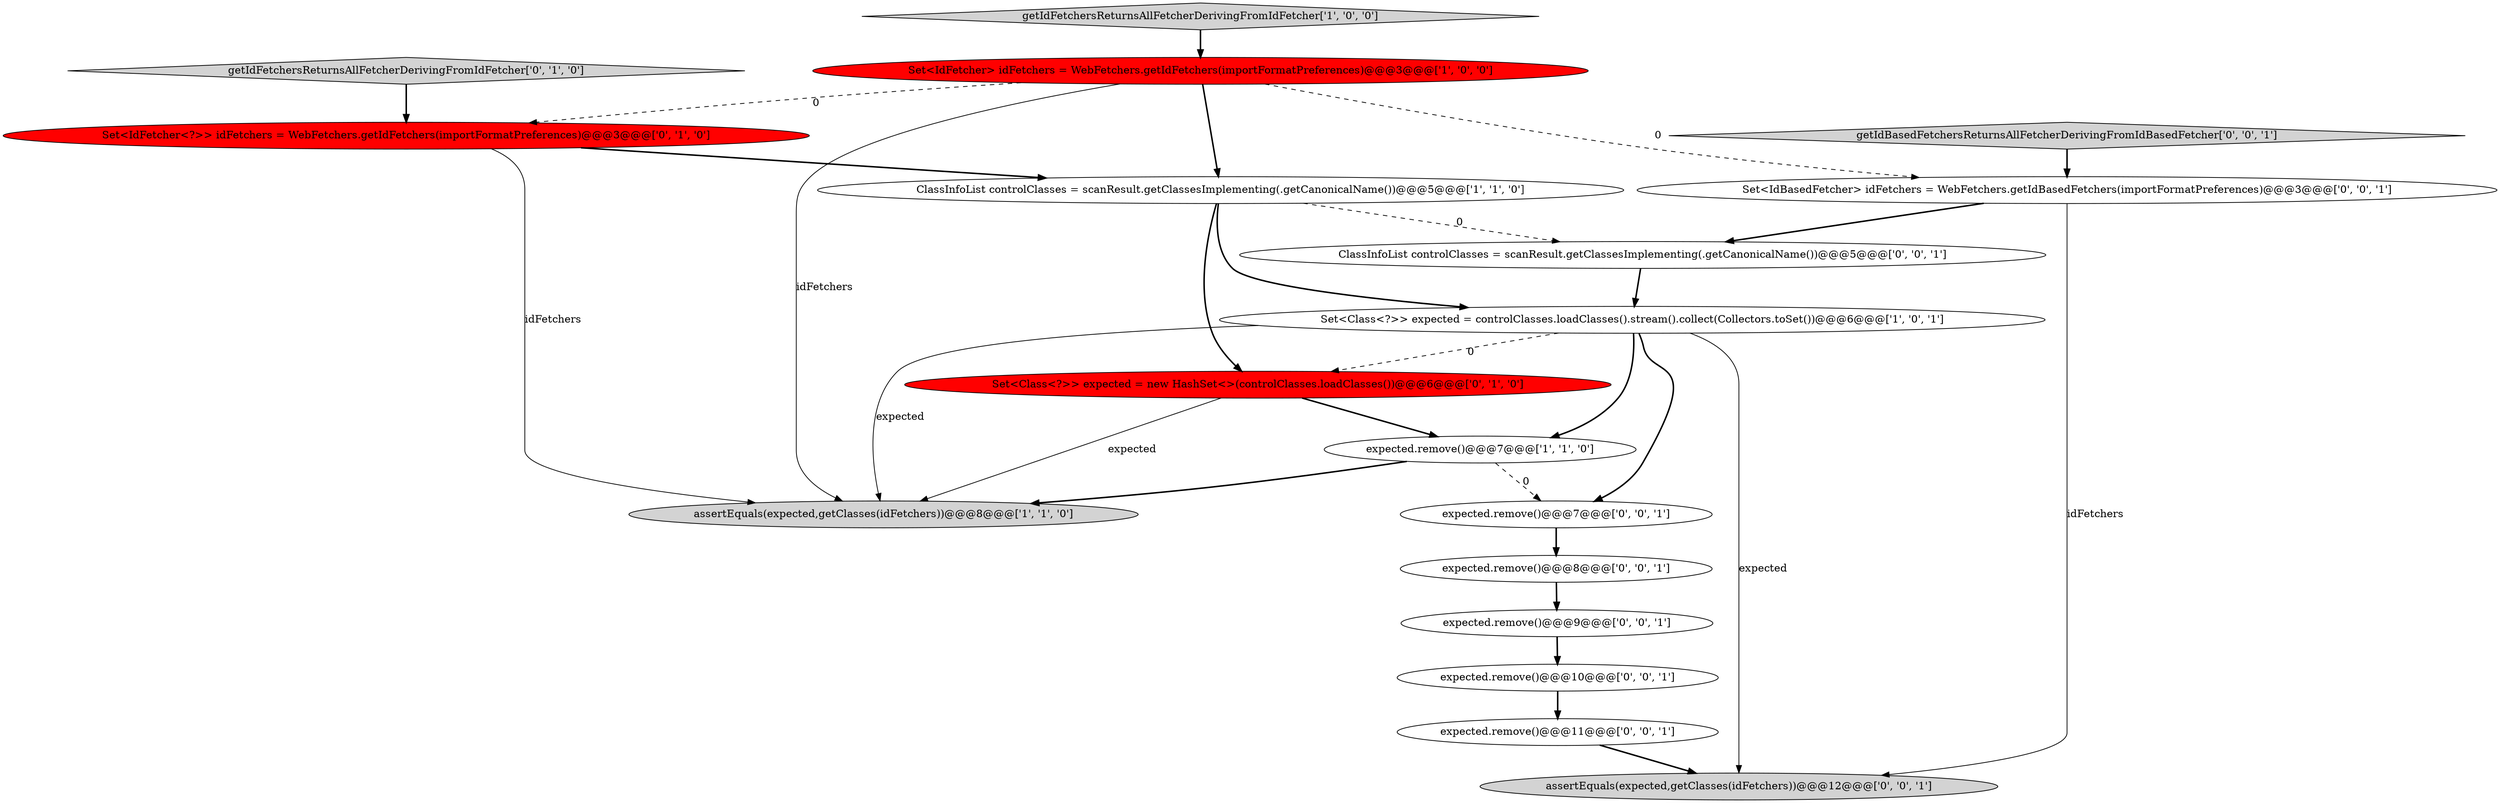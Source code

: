digraph {
6 [style = filled, label = "getIdFetchersReturnsAllFetcherDerivingFromIdFetcher['0', '1', '0']", fillcolor = lightgray, shape = diamond image = "AAA0AAABBB2BBB"];
0 [style = filled, label = "Set<Class<?>> expected = controlClasses.loadClasses().stream().collect(Collectors.toSet())@@@6@@@['1', '0', '1']", fillcolor = white, shape = ellipse image = "AAA0AAABBB1BBB"];
3 [style = filled, label = "expected.remove()@@@7@@@['1', '1', '0']", fillcolor = white, shape = ellipse image = "AAA0AAABBB1BBB"];
10 [style = filled, label = "Set<IdBasedFetcher> idFetchers = WebFetchers.getIdBasedFetchers(importFormatPreferences)@@@3@@@['0', '0', '1']", fillcolor = white, shape = ellipse image = "AAA0AAABBB3BBB"];
14 [style = filled, label = "expected.remove()@@@9@@@['0', '0', '1']", fillcolor = white, shape = ellipse image = "AAA0AAABBB3BBB"];
16 [style = filled, label = "expected.remove()@@@8@@@['0', '0', '1']", fillcolor = white, shape = ellipse image = "AAA0AAABBB3BBB"];
12 [style = filled, label = "expected.remove()@@@11@@@['0', '0', '1']", fillcolor = white, shape = ellipse image = "AAA0AAABBB3BBB"];
7 [style = filled, label = "Set<Class<?>> expected = new HashSet<>(controlClasses.loadClasses())@@@6@@@['0', '1', '0']", fillcolor = red, shape = ellipse image = "AAA1AAABBB2BBB"];
2 [style = filled, label = "ClassInfoList controlClasses = scanResult.getClassesImplementing(.getCanonicalName())@@@5@@@['1', '1', '0']", fillcolor = white, shape = ellipse image = "AAA0AAABBB1BBB"];
15 [style = filled, label = "expected.remove()@@@10@@@['0', '0', '1']", fillcolor = white, shape = ellipse image = "AAA0AAABBB3BBB"];
5 [style = filled, label = "Set<IdFetcher> idFetchers = WebFetchers.getIdFetchers(importFormatPreferences)@@@3@@@['1', '0', '0']", fillcolor = red, shape = ellipse image = "AAA1AAABBB1BBB"];
11 [style = filled, label = "getIdBasedFetchersReturnsAllFetcherDerivingFromIdBasedFetcher['0', '0', '1']", fillcolor = lightgray, shape = diamond image = "AAA0AAABBB3BBB"];
1 [style = filled, label = "assertEquals(expected,getClasses(idFetchers))@@@8@@@['1', '1', '0']", fillcolor = lightgray, shape = ellipse image = "AAA0AAABBB1BBB"];
4 [style = filled, label = "getIdFetchersReturnsAllFetcherDerivingFromIdFetcher['1', '0', '0']", fillcolor = lightgray, shape = diamond image = "AAA0AAABBB1BBB"];
8 [style = filled, label = "Set<IdFetcher<?>> idFetchers = WebFetchers.getIdFetchers(importFormatPreferences)@@@3@@@['0', '1', '0']", fillcolor = red, shape = ellipse image = "AAA1AAABBB2BBB"];
17 [style = filled, label = "assertEquals(expected,getClasses(idFetchers))@@@12@@@['0', '0', '1']", fillcolor = lightgray, shape = ellipse image = "AAA0AAABBB3BBB"];
9 [style = filled, label = "ClassInfoList controlClasses = scanResult.getClassesImplementing(.getCanonicalName())@@@5@@@['0', '0', '1']", fillcolor = white, shape = ellipse image = "AAA0AAABBB3BBB"];
13 [style = filled, label = "expected.remove()@@@7@@@['0', '0', '1']", fillcolor = white, shape = ellipse image = "AAA0AAABBB3BBB"];
0->3 [style = bold, label=""];
7->1 [style = solid, label="expected"];
9->0 [style = bold, label=""];
0->13 [style = bold, label=""];
3->1 [style = bold, label=""];
5->1 [style = solid, label="idFetchers"];
0->17 [style = solid, label="expected"];
12->17 [style = bold, label=""];
3->13 [style = dashed, label="0"];
13->16 [style = bold, label=""];
7->3 [style = bold, label=""];
8->1 [style = solid, label="idFetchers"];
5->2 [style = bold, label=""];
10->17 [style = solid, label="idFetchers"];
2->0 [style = bold, label=""];
8->2 [style = bold, label=""];
5->10 [style = dashed, label="0"];
2->9 [style = dashed, label="0"];
11->10 [style = bold, label=""];
6->8 [style = bold, label=""];
0->1 [style = solid, label="expected"];
5->8 [style = dashed, label="0"];
16->14 [style = bold, label=""];
14->15 [style = bold, label=""];
10->9 [style = bold, label=""];
15->12 [style = bold, label=""];
2->7 [style = bold, label=""];
0->7 [style = dashed, label="0"];
4->5 [style = bold, label=""];
}
